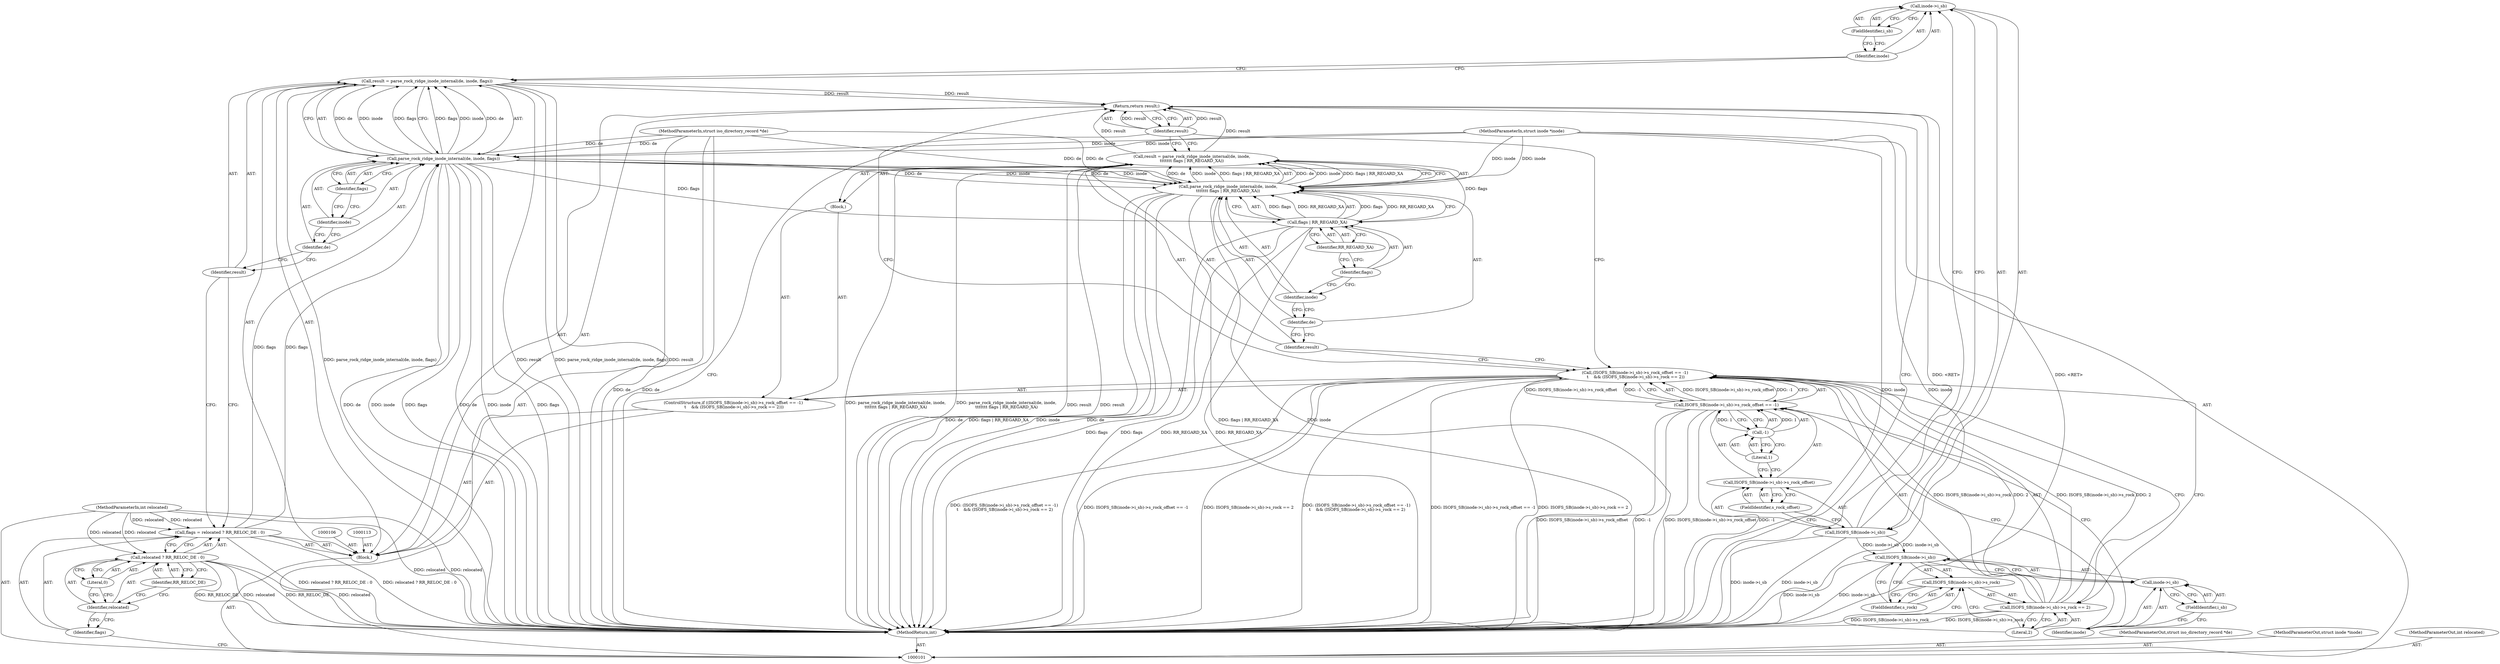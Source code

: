 digraph "0_linux_410dd3cf4c9b36f27ed4542ee18b1af5e68645a4_1" {
"1000125" [label="(Call,inode->i_sb)"];
"1000126" [label="(Identifier,inode)"];
"1000120" [label="(ControlStructure,if ((ISOFS_SB(inode->i_sb)->s_rock_offset == -1)\n \t    && (ISOFS_SB(inode->i_sb)->s_rock == 2)))"];
"1000127" [label="(FieldIdentifier,i_sb)"];
"1000128" [label="(FieldIdentifier,s_rock_offset)"];
"1000129" [label="(Call,-1)"];
"1000130" [label="(Literal,1)"];
"1000121" [label="(Call,(ISOFS_SB(inode->i_sb)->s_rock_offset == -1)\n \t    && (ISOFS_SB(inode->i_sb)->s_rock == 2))"];
"1000122" [label="(Call,ISOFS_SB(inode->i_sb)->s_rock_offset == -1)"];
"1000123" [label="(Call,ISOFS_SB(inode->i_sb)->s_rock_offset)"];
"1000124" [label="(Call,ISOFS_SB(inode->i_sb))"];
"1000131" [label="(Call,ISOFS_SB(inode->i_sb)->s_rock == 2)"];
"1000132" [label="(Call,ISOFS_SB(inode->i_sb)->s_rock)"];
"1000133" [label="(Call,ISOFS_SB(inode->i_sb))"];
"1000134" [label="(Call,inode->i_sb)"];
"1000135" [label="(Identifier,inode)"];
"1000136" [label="(FieldIdentifier,i_sb)"];
"1000137" [label="(FieldIdentifier,s_rock)"];
"1000138" [label="(Literal,2)"];
"1000139" [label="(Block,)"];
"1000142" [label="(Call,parse_rock_ridge_inode_internal(de, inode,\n\t\t\t\t\t\t\t flags | RR_REGARD_XA))"];
"1000140" [label="(Call,result = parse_rock_ridge_inode_internal(de, inode,\n\t\t\t\t\t\t\t flags | RR_REGARD_XA))"];
"1000141" [label="(Identifier,result)"];
"1000143" [label="(Identifier,de)"];
"1000144" [label="(Identifier,inode)"];
"1000147" [label="(Identifier,RR_REGARD_XA)"];
"1000145" [label="(Call,flags | RR_REGARD_XA)"];
"1000146" [label="(Identifier,flags)"];
"1000148" [label="(Return,return result;)"];
"1000149" [label="(Identifier,result)"];
"1000150" [label="(MethodReturn,int)"];
"1000102" [label="(MethodParameterIn,struct iso_directory_record *de)"];
"1000202" [label="(MethodParameterOut,struct iso_directory_record *de)"];
"1000103" [label="(MethodParameterIn,struct inode *inode)"];
"1000203" [label="(MethodParameterOut,struct inode *inode)"];
"1000104" [label="(MethodParameterIn,int relocated)"];
"1000204" [label="(MethodParameterOut,int relocated)"];
"1000105" [label="(Block,)"];
"1000109" [label="(Call,relocated ? RR_RELOC_DE : 0)"];
"1000110" [label="(Identifier,relocated)"];
"1000111" [label="(Identifier,RR_RELOC_DE)"];
"1000112" [label="(Literal,0)"];
"1000107" [label="(Call,flags = relocated ? RR_RELOC_DE : 0)"];
"1000108" [label="(Identifier,flags)"];
"1000116" [label="(Call,parse_rock_ridge_inode_internal(de, inode, flags))"];
"1000117" [label="(Identifier,de)"];
"1000114" [label="(Call,result = parse_rock_ridge_inode_internal(de, inode, flags))"];
"1000115" [label="(Identifier,result)"];
"1000118" [label="(Identifier,inode)"];
"1000119" [label="(Identifier,flags)"];
"1000125" -> "1000124"  [label="AST: "];
"1000125" -> "1000127"  [label="CFG: "];
"1000126" -> "1000125"  [label="AST: "];
"1000127" -> "1000125"  [label="AST: "];
"1000124" -> "1000125"  [label="CFG: "];
"1000126" -> "1000125"  [label="AST: "];
"1000126" -> "1000114"  [label="CFG: "];
"1000127" -> "1000126"  [label="CFG: "];
"1000120" -> "1000105"  [label="AST: "];
"1000121" -> "1000120"  [label="AST: "];
"1000139" -> "1000120"  [label="AST: "];
"1000127" -> "1000125"  [label="AST: "];
"1000127" -> "1000126"  [label="CFG: "];
"1000125" -> "1000127"  [label="CFG: "];
"1000128" -> "1000123"  [label="AST: "];
"1000128" -> "1000124"  [label="CFG: "];
"1000123" -> "1000128"  [label="CFG: "];
"1000129" -> "1000122"  [label="AST: "];
"1000129" -> "1000130"  [label="CFG: "];
"1000130" -> "1000129"  [label="AST: "];
"1000122" -> "1000129"  [label="CFG: "];
"1000129" -> "1000122"  [label="DDG: 1"];
"1000130" -> "1000129"  [label="AST: "];
"1000130" -> "1000123"  [label="CFG: "];
"1000129" -> "1000130"  [label="CFG: "];
"1000121" -> "1000120"  [label="AST: "];
"1000121" -> "1000122"  [label="CFG: "];
"1000121" -> "1000131"  [label="CFG: "];
"1000122" -> "1000121"  [label="AST: "];
"1000131" -> "1000121"  [label="AST: "];
"1000141" -> "1000121"  [label="CFG: "];
"1000149" -> "1000121"  [label="CFG: "];
"1000121" -> "1000150"  [label="DDG: (ISOFS_SB(inode->i_sb)->s_rock_offset == -1)\n \t    && (ISOFS_SB(inode->i_sb)->s_rock == 2)"];
"1000121" -> "1000150"  [label="DDG: ISOFS_SB(inode->i_sb)->s_rock_offset == -1"];
"1000121" -> "1000150"  [label="DDG: ISOFS_SB(inode->i_sb)->s_rock == 2"];
"1000122" -> "1000121"  [label="DDG: ISOFS_SB(inode->i_sb)->s_rock_offset"];
"1000122" -> "1000121"  [label="DDG: -1"];
"1000131" -> "1000121"  [label="DDG: ISOFS_SB(inode->i_sb)->s_rock"];
"1000131" -> "1000121"  [label="DDG: 2"];
"1000122" -> "1000121"  [label="AST: "];
"1000122" -> "1000129"  [label="CFG: "];
"1000123" -> "1000122"  [label="AST: "];
"1000129" -> "1000122"  [label="AST: "];
"1000135" -> "1000122"  [label="CFG: "];
"1000121" -> "1000122"  [label="CFG: "];
"1000122" -> "1000150"  [label="DDG: ISOFS_SB(inode->i_sb)->s_rock_offset"];
"1000122" -> "1000150"  [label="DDG: -1"];
"1000122" -> "1000121"  [label="DDG: ISOFS_SB(inode->i_sb)->s_rock_offset"];
"1000122" -> "1000121"  [label="DDG: -1"];
"1000129" -> "1000122"  [label="DDG: 1"];
"1000123" -> "1000122"  [label="AST: "];
"1000123" -> "1000128"  [label="CFG: "];
"1000124" -> "1000123"  [label="AST: "];
"1000128" -> "1000123"  [label="AST: "];
"1000130" -> "1000123"  [label="CFG: "];
"1000124" -> "1000123"  [label="AST: "];
"1000124" -> "1000125"  [label="CFG: "];
"1000125" -> "1000124"  [label="AST: "];
"1000128" -> "1000124"  [label="CFG: "];
"1000124" -> "1000150"  [label="DDG: inode->i_sb"];
"1000124" -> "1000133"  [label="DDG: inode->i_sb"];
"1000131" -> "1000121"  [label="AST: "];
"1000131" -> "1000138"  [label="CFG: "];
"1000132" -> "1000131"  [label="AST: "];
"1000138" -> "1000131"  [label="AST: "];
"1000121" -> "1000131"  [label="CFG: "];
"1000131" -> "1000150"  [label="DDG: ISOFS_SB(inode->i_sb)->s_rock"];
"1000131" -> "1000121"  [label="DDG: ISOFS_SB(inode->i_sb)->s_rock"];
"1000131" -> "1000121"  [label="DDG: 2"];
"1000132" -> "1000131"  [label="AST: "];
"1000132" -> "1000137"  [label="CFG: "];
"1000133" -> "1000132"  [label="AST: "];
"1000137" -> "1000132"  [label="AST: "];
"1000138" -> "1000132"  [label="CFG: "];
"1000133" -> "1000132"  [label="AST: "];
"1000133" -> "1000134"  [label="CFG: "];
"1000134" -> "1000133"  [label="AST: "];
"1000137" -> "1000133"  [label="CFG: "];
"1000133" -> "1000150"  [label="DDG: inode->i_sb"];
"1000124" -> "1000133"  [label="DDG: inode->i_sb"];
"1000134" -> "1000133"  [label="AST: "];
"1000134" -> "1000136"  [label="CFG: "];
"1000135" -> "1000134"  [label="AST: "];
"1000136" -> "1000134"  [label="AST: "];
"1000133" -> "1000134"  [label="CFG: "];
"1000135" -> "1000134"  [label="AST: "];
"1000135" -> "1000122"  [label="CFG: "];
"1000136" -> "1000135"  [label="CFG: "];
"1000136" -> "1000134"  [label="AST: "];
"1000136" -> "1000135"  [label="CFG: "];
"1000134" -> "1000136"  [label="CFG: "];
"1000137" -> "1000132"  [label="AST: "];
"1000137" -> "1000133"  [label="CFG: "];
"1000132" -> "1000137"  [label="CFG: "];
"1000138" -> "1000131"  [label="AST: "];
"1000138" -> "1000132"  [label="CFG: "];
"1000131" -> "1000138"  [label="CFG: "];
"1000139" -> "1000120"  [label="AST: "];
"1000140" -> "1000139"  [label="AST: "];
"1000142" -> "1000140"  [label="AST: "];
"1000142" -> "1000145"  [label="CFG: "];
"1000143" -> "1000142"  [label="AST: "];
"1000144" -> "1000142"  [label="AST: "];
"1000145" -> "1000142"  [label="AST: "];
"1000140" -> "1000142"  [label="CFG: "];
"1000142" -> "1000150"  [label="DDG: inode"];
"1000142" -> "1000150"  [label="DDG: de"];
"1000142" -> "1000150"  [label="DDG: flags | RR_REGARD_XA"];
"1000142" -> "1000140"  [label="DDG: de"];
"1000142" -> "1000140"  [label="DDG: inode"];
"1000142" -> "1000140"  [label="DDG: flags | RR_REGARD_XA"];
"1000116" -> "1000142"  [label="DDG: de"];
"1000116" -> "1000142"  [label="DDG: inode"];
"1000102" -> "1000142"  [label="DDG: de"];
"1000103" -> "1000142"  [label="DDG: inode"];
"1000145" -> "1000142"  [label="DDG: flags"];
"1000145" -> "1000142"  [label="DDG: RR_REGARD_XA"];
"1000140" -> "1000139"  [label="AST: "];
"1000140" -> "1000142"  [label="CFG: "];
"1000141" -> "1000140"  [label="AST: "];
"1000142" -> "1000140"  [label="AST: "];
"1000149" -> "1000140"  [label="CFG: "];
"1000140" -> "1000150"  [label="DDG: parse_rock_ridge_inode_internal(de, inode,\n\t\t\t\t\t\t\t flags | RR_REGARD_XA)"];
"1000140" -> "1000150"  [label="DDG: result"];
"1000142" -> "1000140"  [label="DDG: de"];
"1000142" -> "1000140"  [label="DDG: inode"];
"1000142" -> "1000140"  [label="DDG: flags | RR_REGARD_XA"];
"1000140" -> "1000148"  [label="DDG: result"];
"1000141" -> "1000140"  [label="AST: "];
"1000141" -> "1000121"  [label="CFG: "];
"1000143" -> "1000141"  [label="CFG: "];
"1000143" -> "1000142"  [label="AST: "];
"1000143" -> "1000141"  [label="CFG: "];
"1000144" -> "1000143"  [label="CFG: "];
"1000144" -> "1000142"  [label="AST: "];
"1000144" -> "1000143"  [label="CFG: "];
"1000146" -> "1000144"  [label="CFG: "];
"1000147" -> "1000145"  [label="AST: "];
"1000147" -> "1000146"  [label="CFG: "];
"1000145" -> "1000147"  [label="CFG: "];
"1000145" -> "1000142"  [label="AST: "];
"1000145" -> "1000147"  [label="CFG: "];
"1000146" -> "1000145"  [label="AST: "];
"1000147" -> "1000145"  [label="AST: "];
"1000142" -> "1000145"  [label="CFG: "];
"1000145" -> "1000150"  [label="DDG: flags"];
"1000145" -> "1000150"  [label="DDG: RR_REGARD_XA"];
"1000145" -> "1000142"  [label="DDG: flags"];
"1000145" -> "1000142"  [label="DDG: RR_REGARD_XA"];
"1000116" -> "1000145"  [label="DDG: flags"];
"1000146" -> "1000145"  [label="AST: "];
"1000146" -> "1000144"  [label="CFG: "];
"1000147" -> "1000146"  [label="CFG: "];
"1000148" -> "1000105"  [label="AST: "];
"1000148" -> "1000149"  [label="CFG: "];
"1000149" -> "1000148"  [label="AST: "];
"1000150" -> "1000148"  [label="CFG: "];
"1000148" -> "1000150"  [label="DDG: <RET>"];
"1000149" -> "1000148"  [label="DDG: result"];
"1000140" -> "1000148"  [label="DDG: result"];
"1000114" -> "1000148"  [label="DDG: result"];
"1000149" -> "1000148"  [label="AST: "];
"1000149" -> "1000140"  [label="CFG: "];
"1000149" -> "1000121"  [label="CFG: "];
"1000148" -> "1000149"  [label="CFG: "];
"1000149" -> "1000148"  [label="DDG: result"];
"1000150" -> "1000101"  [label="AST: "];
"1000150" -> "1000148"  [label="CFG: "];
"1000148" -> "1000150"  [label="DDG: <RET>"];
"1000116" -> "1000150"  [label="DDG: de"];
"1000116" -> "1000150"  [label="DDG: inode"];
"1000116" -> "1000150"  [label="DDG: flags"];
"1000140" -> "1000150"  [label="DDG: parse_rock_ridge_inode_internal(de, inode,\n\t\t\t\t\t\t\t flags | RR_REGARD_XA)"];
"1000140" -> "1000150"  [label="DDG: result"];
"1000124" -> "1000150"  [label="DDG: inode->i_sb"];
"1000104" -> "1000150"  [label="DDG: relocated"];
"1000109" -> "1000150"  [label="DDG: relocated"];
"1000109" -> "1000150"  [label="DDG: RR_RELOC_DE"];
"1000145" -> "1000150"  [label="DDG: flags"];
"1000145" -> "1000150"  [label="DDG: RR_REGARD_XA"];
"1000107" -> "1000150"  [label="DDG: relocated ? RR_RELOC_DE : 0"];
"1000122" -> "1000150"  [label="DDG: ISOFS_SB(inode->i_sb)->s_rock_offset"];
"1000122" -> "1000150"  [label="DDG: -1"];
"1000131" -> "1000150"  [label="DDG: ISOFS_SB(inode->i_sb)->s_rock"];
"1000103" -> "1000150"  [label="DDG: inode"];
"1000142" -> "1000150"  [label="DDG: inode"];
"1000142" -> "1000150"  [label="DDG: de"];
"1000142" -> "1000150"  [label="DDG: flags | RR_REGARD_XA"];
"1000133" -> "1000150"  [label="DDG: inode->i_sb"];
"1000114" -> "1000150"  [label="DDG: result"];
"1000114" -> "1000150"  [label="DDG: parse_rock_ridge_inode_internal(de, inode, flags)"];
"1000121" -> "1000150"  [label="DDG: (ISOFS_SB(inode->i_sb)->s_rock_offset == -1)\n \t    && (ISOFS_SB(inode->i_sb)->s_rock == 2)"];
"1000121" -> "1000150"  [label="DDG: ISOFS_SB(inode->i_sb)->s_rock_offset == -1"];
"1000121" -> "1000150"  [label="DDG: ISOFS_SB(inode->i_sb)->s_rock == 2"];
"1000102" -> "1000150"  [label="DDG: de"];
"1000102" -> "1000101"  [label="AST: "];
"1000102" -> "1000150"  [label="DDG: de"];
"1000102" -> "1000116"  [label="DDG: de"];
"1000102" -> "1000142"  [label="DDG: de"];
"1000202" -> "1000101"  [label="AST: "];
"1000103" -> "1000101"  [label="AST: "];
"1000103" -> "1000150"  [label="DDG: inode"];
"1000103" -> "1000116"  [label="DDG: inode"];
"1000103" -> "1000142"  [label="DDG: inode"];
"1000203" -> "1000101"  [label="AST: "];
"1000104" -> "1000101"  [label="AST: "];
"1000104" -> "1000150"  [label="DDG: relocated"];
"1000104" -> "1000107"  [label="DDG: relocated"];
"1000104" -> "1000109"  [label="DDG: relocated"];
"1000204" -> "1000101"  [label="AST: "];
"1000105" -> "1000101"  [label="AST: "];
"1000106" -> "1000105"  [label="AST: "];
"1000107" -> "1000105"  [label="AST: "];
"1000113" -> "1000105"  [label="AST: "];
"1000114" -> "1000105"  [label="AST: "];
"1000120" -> "1000105"  [label="AST: "];
"1000148" -> "1000105"  [label="AST: "];
"1000109" -> "1000107"  [label="AST: "];
"1000109" -> "1000111"  [label="CFG: "];
"1000109" -> "1000112"  [label="CFG: "];
"1000110" -> "1000109"  [label="AST: "];
"1000111" -> "1000109"  [label="AST: "];
"1000112" -> "1000109"  [label="AST: "];
"1000107" -> "1000109"  [label="CFG: "];
"1000109" -> "1000150"  [label="DDG: relocated"];
"1000109" -> "1000150"  [label="DDG: RR_RELOC_DE"];
"1000104" -> "1000109"  [label="DDG: relocated"];
"1000110" -> "1000109"  [label="AST: "];
"1000110" -> "1000108"  [label="CFG: "];
"1000111" -> "1000110"  [label="CFG: "];
"1000112" -> "1000110"  [label="CFG: "];
"1000111" -> "1000109"  [label="AST: "];
"1000111" -> "1000110"  [label="CFG: "];
"1000109" -> "1000111"  [label="CFG: "];
"1000112" -> "1000109"  [label="AST: "];
"1000112" -> "1000110"  [label="CFG: "];
"1000109" -> "1000112"  [label="CFG: "];
"1000107" -> "1000105"  [label="AST: "];
"1000107" -> "1000109"  [label="CFG: "];
"1000108" -> "1000107"  [label="AST: "];
"1000109" -> "1000107"  [label="AST: "];
"1000115" -> "1000107"  [label="CFG: "];
"1000107" -> "1000150"  [label="DDG: relocated ? RR_RELOC_DE : 0"];
"1000104" -> "1000107"  [label="DDG: relocated"];
"1000107" -> "1000116"  [label="DDG: flags"];
"1000108" -> "1000107"  [label="AST: "];
"1000108" -> "1000101"  [label="CFG: "];
"1000110" -> "1000108"  [label="CFG: "];
"1000116" -> "1000114"  [label="AST: "];
"1000116" -> "1000119"  [label="CFG: "];
"1000117" -> "1000116"  [label="AST: "];
"1000118" -> "1000116"  [label="AST: "];
"1000119" -> "1000116"  [label="AST: "];
"1000114" -> "1000116"  [label="CFG: "];
"1000116" -> "1000150"  [label="DDG: de"];
"1000116" -> "1000150"  [label="DDG: inode"];
"1000116" -> "1000150"  [label="DDG: flags"];
"1000116" -> "1000114"  [label="DDG: de"];
"1000116" -> "1000114"  [label="DDG: inode"];
"1000116" -> "1000114"  [label="DDG: flags"];
"1000102" -> "1000116"  [label="DDG: de"];
"1000103" -> "1000116"  [label="DDG: inode"];
"1000107" -> "1000116"  [label="DDG: flags"];
"1000116" -> "1000142"  [label="DDG: de"];
"1000116" -> "1000142"  [label="DDG: inode"];
"1000116" -> "1000145"  [label="DDG: flags"];
"1000117" -> "1000116"  [label="AST: "];
"1000117" -> "1000115"  [label="CFG: "];
"1000118" -> "1000117"  [label="CFG: "];
"1000114" -> "1000105"  [label="AST: "];
"1000114" -> "1000116"  [label="CFG: "];
"1000115" -> "1000114"  [label="AST: "];
"1000116" -> "1000114"  [label="AST: "];
"1000126" -> "1000114"  [label="CFG: "];
"1000114" -> "1000150"  [label="DDG: result"];
"1000114" -> "1000150"  [label="DDG: parse_rock_ridge_inode_internal(de, inode, flags)"];
"1000116" -> "1000114"  [label="DDG: de"];
"1000116" -> "1000114"  [label="DDG: inode"];
"1000116" -> "1000114"  [label="DDG: flags"];
"1000114" -> "1000148"  [label="DDG: result"];
"1000115" -> "1000114"  [label="AST: "];
"1000115" -> "1000107"  [label="CFG: "];
"1000117" -> "1000115"  [label="CFG: "];
"1000118" -> "1000116"  [label="AST: "];
"1000118" -> "1000117"  [label="CFG: "];
"1000119" -> "1000118"  [label="CFG: "];
"1000119" -> "1000116"  [label="AST: "];
"1000119" -> "1000118"  [label="CFG: "];
"1000116" -> "1000119"  [label="CFG: "];
}
